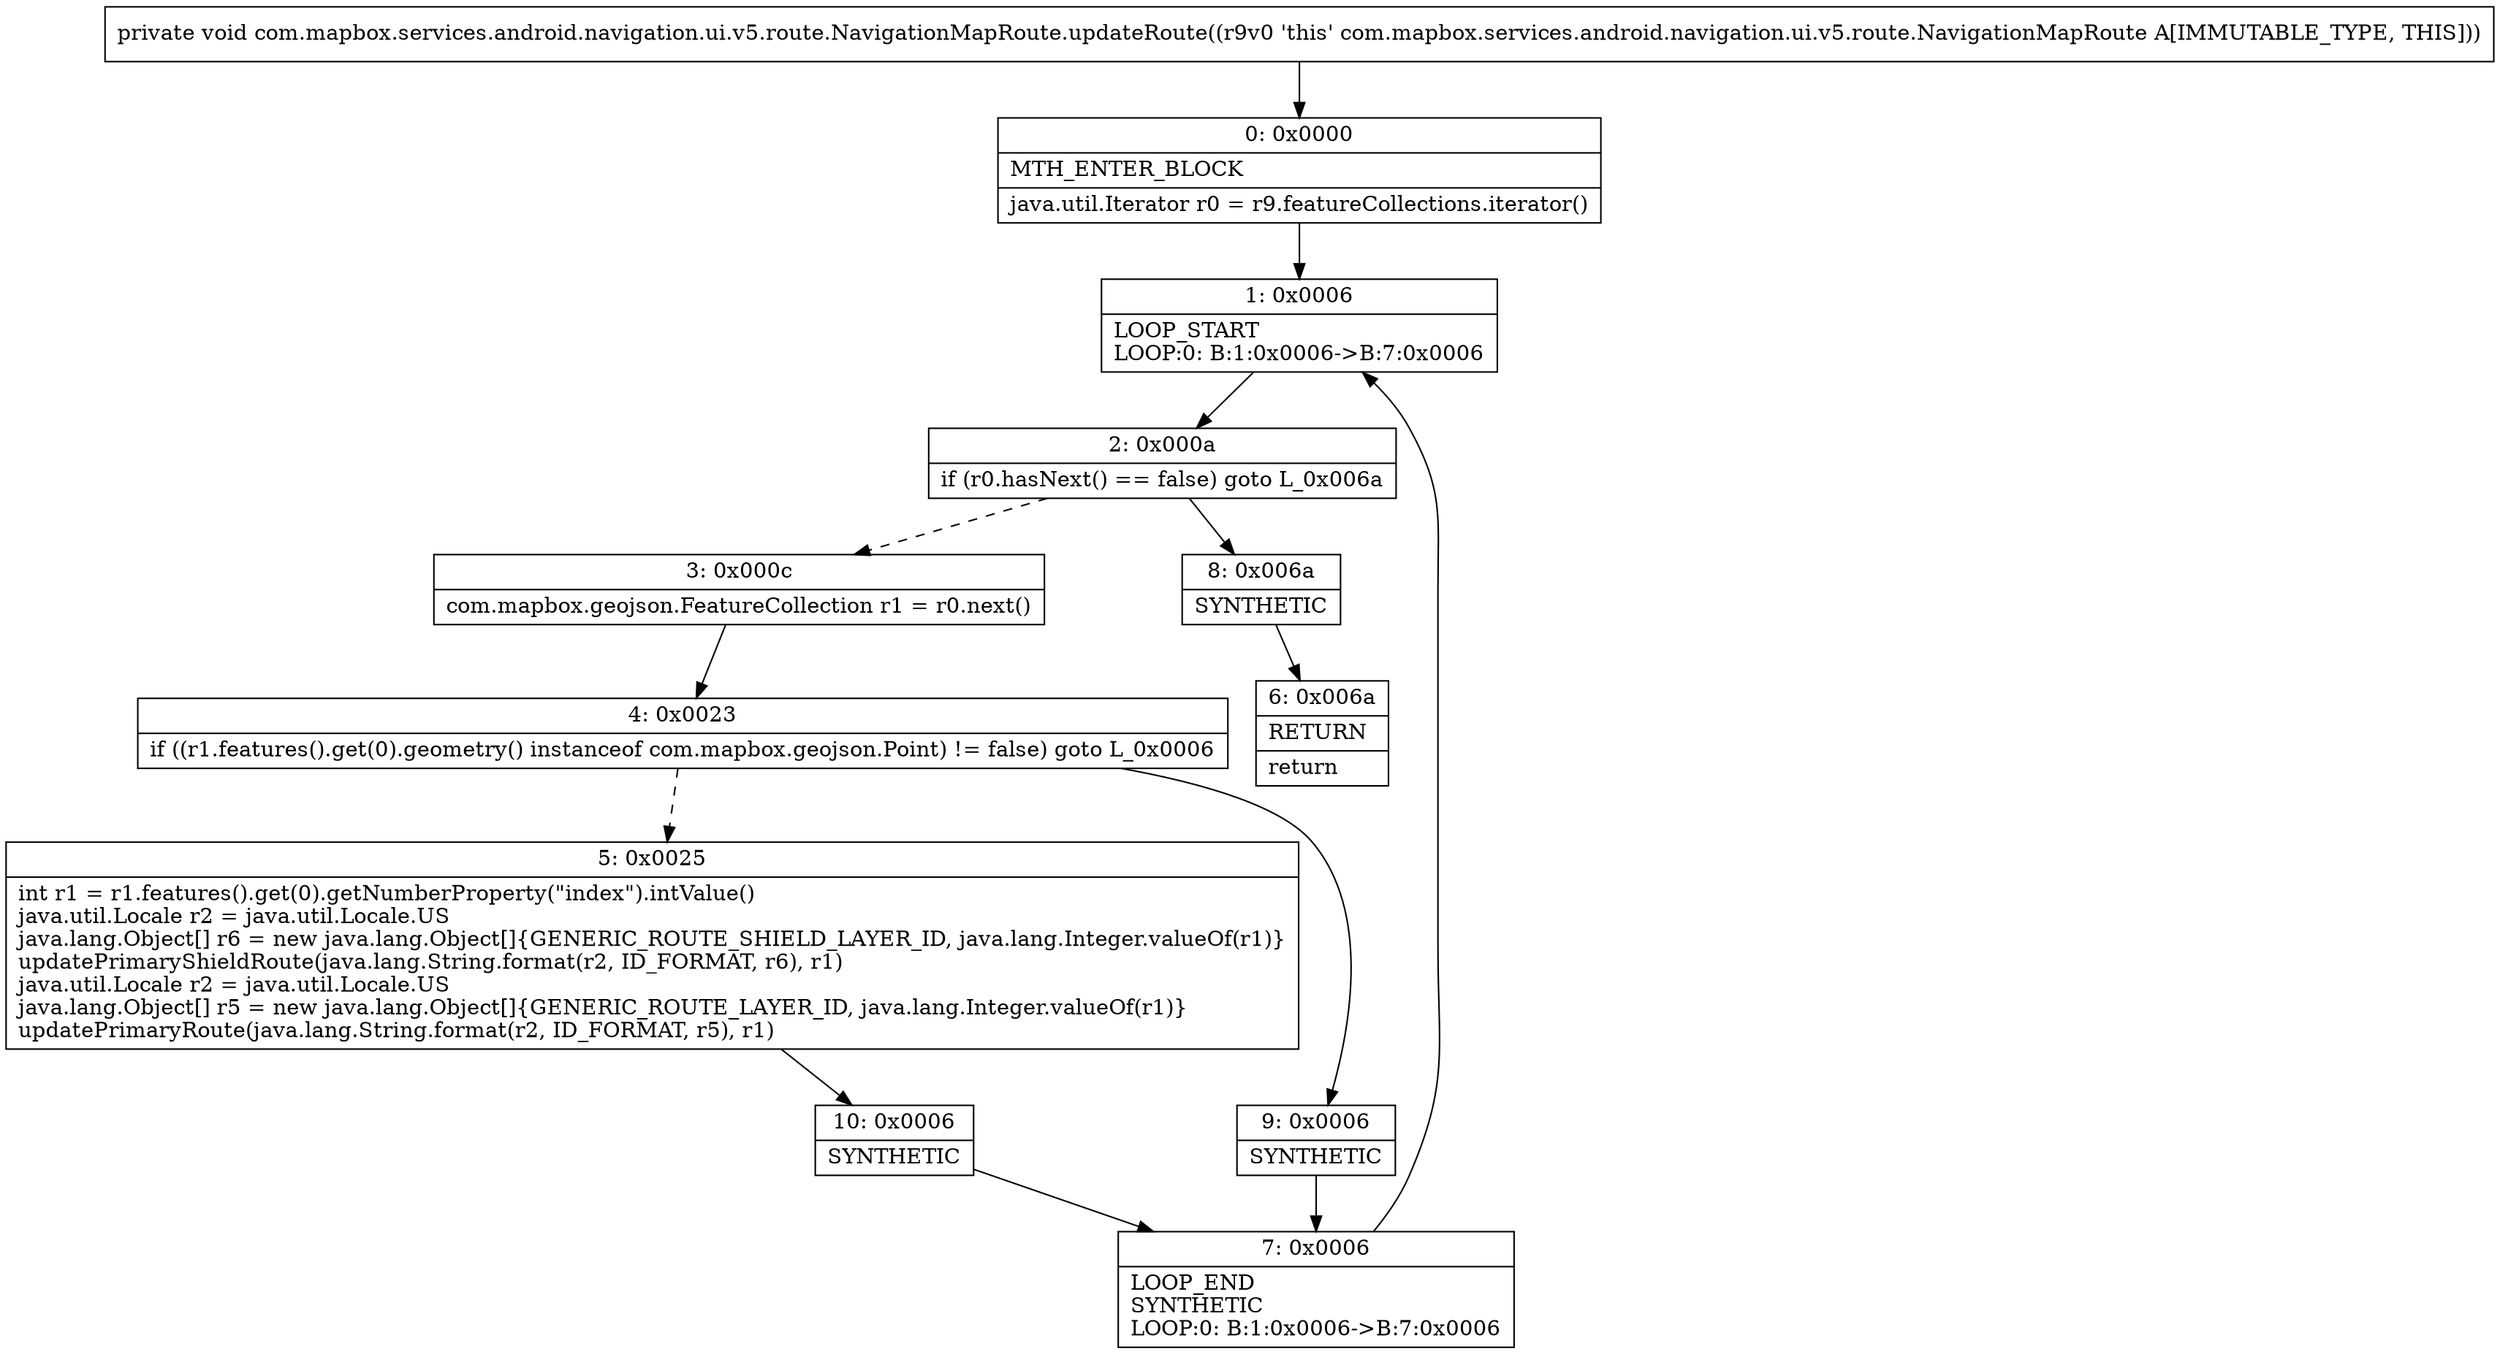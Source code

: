 digraph "CFG forcom.mapbox.services.android.navigation.ui.v5.route.NavigationMapRoute.updateRoute()V" {
Node_0 [shape=record,label="{0\:\ 0x0000|MTH_ENTER_BLOCK\l|java.util.Iterator r0 = r9.featureCollections.iterator()\l}"];
Node_1 [shape=record,label="{1\:\ 0x0006|LOOP_START\lLOOP:0: B:1:0x0006\-\>B:7:0x0006\l}"];
Node_2 [shape=record,label="{2\:\ 0x000a|if (r0.hasNext() == false) goto L_0x006a\l}"];
Node_3 [shape=record,label="{3\:\ 0x000c|com.mapbox.geojson.FeatureCollection r1 = r0.next()\l}"];
Node_4 [shape=record,label="{4\:\ 0x0023|if ((r1.features().get(0).geometry() instanceof com.mapbox.geojson.Point) != false) goto L_0x0006\l}"];
Node_5 [shape=record,label="{5\:\ 0x0025|int r1 = r1.features().get(0).getNumberProperty(\"index\").intValue()\ljava.util.Locale r2 = java.util.Locale.US\ljava.lang.Object[] r6 = new java.lang.Object[]\{GENERIC_ROUTE_SHIELD_LAYER_ID, java.lang.Integer.valueOf(r1)\}\lupdatePrimaryShieldRoute(java.lang.String.format(r2, ID_FORMAT, r6), r1)\ljava.util.Locale r2 = java.util.Locale.US\ljava.lang.Object[] r5 = new java.lang.Object[]\{GENERIC_ROUTE_LAYER_ID, java.lang.Integer.valueOf(r1)\}\lupdatePrimaryRoute(java.lang.String.format(r2, ID_FORMAT, r5), r1)\l}"];
Node_6 [shape=record,label="{6\:\ 0x006a|RETURN\l|return\l}"];
Node_7 [shape=record,label="{7\:\ 0x0006|LOOP_END\lSYNTHETIC\lLOOP:0: B:1:0x0006\-\>B:7:0x0006\l}"];
Node_8 [shape=record,label="{8\:\ 0x006a|SYNTHETIC\l}"];
Node_9 [shape=record,label="{9\:\ 0x0006|SYNTHETIC\l}"];
Node_10 [shape=record,label="{10\:\ 0x0006|SYNTHETIC\l}"];
MethodNode[shape=record,label="{private void com.mapbox.services.android.navigation.ui.v5.route.NavigationMapRoute.updateRoute((r9v0 'this' com.mapbox.services.android.navigation.ui.v5.route.NavigationMapRoute A[IMMUTABLE_TYPE, THIS])) }"];
MethodNode -> Node_0;
Node_0 -> Node_1;
Node_1 -> Node_2;
Node_2 -> Node_3[style=dashed];
Node_2 -> Node_8;
Node_3 -> Node_4;
Node_4 -> Node_5[style=dashed];
Node_4 -> Node_9;
Node_5 -> Node_10;
Node_7 -> Node_1;
Node_8 -> Node_6;
Node_9 -> Node_7;
Node_10 -> Node_7;
}

